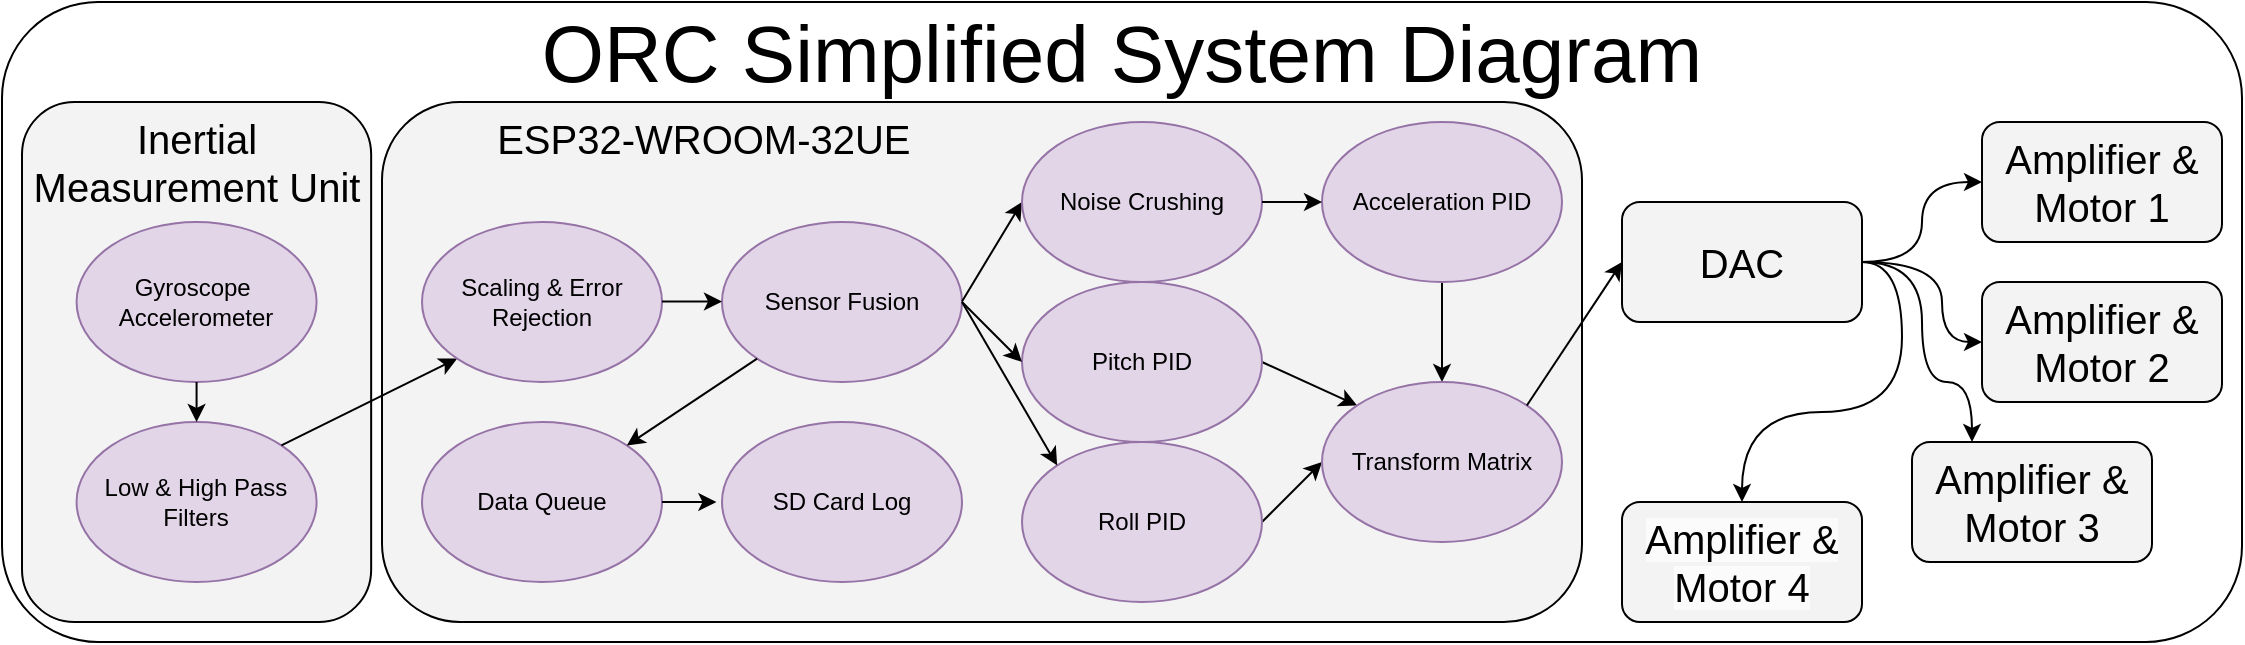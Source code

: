 <mxfile version="26.1.1">
  <diagram name="Page-1" id="j6DJivinUTmnrMrVy6ru">
    <mxGraphModel dx="1478" dy="797" grid="1" gridSize="10" guides="1" tooltips="1" connect="1" arrows="1" fold="1" page="1" pageScale="1" pageWidth="850" pageHeight="1100" math="0" shadow="0">
      <root>
        <mxCell id="0" />
        <mxCell id="1" parent="0" />
        <mxCell id="X6q3V4Yi2Z0Jdoqjkr0T-46" value="" style="rounded=1;whiteSpace=wrap;html=1;" vertex="1" parent="1">
          <mxGeometry x="50" y="510" width="1120" height="320" as="geometry" />
        </mxCell>
        <mxCell id="X6q3V4Yi2Z0Jdoqjkr0T-10" value="&lt;font style=&quot;font-size: 20px;&quot;&gt;&amp;nbsp; &amp;nbsp; &amp;nbsp; &amp;nbsp; &amp;nbsp; ESP32-WROOM-32UE&lt;/font&gt;" style="rounded=1;whiteSpace=wrap;html=1;verticalAlign=top;align=left;fillColor=#F3F3F3;" vertex="1" parent="1">
          <mxGeometry x="240" y="560" width="600" height="260" as="geometry" />
        </mxCell>
        <mxCell id="X6q3V4Yi2Z0Jdoqjkr0T-3" value="&lt;font style=&quot;font-size: 20px;&quot;&gt;Inertial Measurement Unit&lt;/font&gt;" style="rounded=1;whiteSpace=wrap;html=1;verticalAlign=top;fillColor=#F3F3F3;" vertex="1" parent="1">
          <mxGeometry x="60" y="560" width="174.58" height="260" as="geometry" />
        </mxCell>
        <mxCell id="X6q3V4Yi2Z0Jdoqjkr0T-1" value="Gyroscope&amp;nbsp;&lt;div&gt;Accelerometer&lt;/div&gt;" style="ellipse;whiteSpace=wrap;html=1;fillColor=#e1d5e7;strokeColor=#9673a6;" vertex="1" parent="1">
          <mxGeometry x="87.29" y="620" width="120" height="80" as="geometry" />
        </mxCell>
        <mxCell id="X6q3V4Yi2Z0Jdoqjkr0T-2" value="Low &amp;amp; High Pass Filters" style="ellipse;whiteSpace=wrap;html=1;fillColor=#e1d5e7;strokeColor=#9673a6;" vertex="1" parent="1">
          <mxGeometry x="87.29" y="720" width="120" height="80" as="geometry" />
        </mxCell>
        <mxCell id="X6q3V4Yi2Z0Jdoqjkr0T-4" value="" style="endArrow=classic;html=1;rounded=0;exitX=0.5;exitY=1;exitDx=0;exitDy=0;entryX=0.5;entryY=0;entryDx=0;entryDy=0;" edge="1" parent="1" source="X6q3V4Yi2Z0Jdoqjkr0T-1" target="X6q3V4Yi2Z0Jdoqjkr0T-2">
          <mxGeometry width="50" height="50" relative="1" as="geometry">
            <mxPoint x="264.58" y="620" as="sourcePoint" />
            <mxPoint x="314.58" y="570" as="targetPoint" />
          </mxGeometry>
        </mxCell>
        <mxCell id="X6q3V4Yi2Z0Jdoqjkr0T-8" value="" style="endArrow=classic;html=1;rounded=0;exitX=1;exitY=0;exitDx=0;exitDy=0;entryX=0;entryY=1;entryDx=0;entryDy=0;align=right;" edge="1" parent="1" source="X6q3V4Yi2Z0Jdoqjkr0T-2" target="X6q3V4Yi2Z0Jdoqjkr0T-11">
          <mxGeometry width="50" height="50" relative="1" as="geometry">
            <mxPoint x="160" y="659.83" as="sourcePoint" />
            <mxPoint x="240" y="659.83" as="targetPoint" />
          </mxGeometry>
        </mxCell>
        <mxCell id="X6q3V4Yi2Z0Jdoqjkr0T-11" value="Scaling &amp;amp; Error Rejection" style="ellipse;whiteSpace=wrap;html=1;fillColor=#e1d5e7;strokeColor=#9673a6;" vertex="1" parent="1">
          <mxGeometry x="260" y="620" width="120" height="80" as="geometry" />
        </mxCell>
        <mxCell id="X6q3V4Yi2Z0Jdoqjkr0T-12" value="Sensor Fusion" style="ellipse;whiteSpace=wrap;html=1;fillColor=#e1d5e7;strokeColor=#9673a6;" vertex="1" parent="1">
          <mxGeometry x="410" y="620" width="120" height="80" as="geometry" />
        </mxCell>
        <mxCell id="X6q3V4Yi2Z0Jdoqjkr0T-13" value="Data Queue" style="ellipse;whiteSpace=wrap;html=1;fillColor=#e1d5e7;strokeColor=#9673a6;" vertex="1" parent="1">
          <mxGeometry x="260" y="720" width="120" height="80" as="geometry" />
        </mxCell>
        <mxCell id="X6q3V4Yi2Z0Jdoqjkr0T-15" value="" style="endArrow=classic;html=1;rounded=0;exitX=1;exitY=0.5;exitDx=0;exitDy=0;entryX=0;entryY=0.5;entryDx=0;entryDy=0;" edge="1" parent="1">
          <mxGeometry width="50" height="50" relative="1" as="geometry">
            <mxPoint x="380" y="659.76" as="sourcePoint" />
            <mxPoint x="410" y="659.76" as="targetPoint" />
          </mxGeometry>
        </mxCell>
        <mxCell id="X6q3V4Yi2Z0Jdoqjkr0T-16" value="" style="endArrow=classic;html=1;rounded=0;exitX=1;exitY=0.5;exitDx=0;exitDy=0;entryX=0;entryY=0.5;entryDx=0;entryDy=0;" edge="1" parent="1" target="X6q3V4Yi2Z0Jdoqjkr0T-17">
          <mxGeometry width="50" height="50" relative="1" as="geometry">
            <mxPoint x="530" y="659.76" as="sourcePoint" />
            <mxPoint x="560" y="659.76" as="targetPoint" />
          </mxGeometry>
        </mxCell>
        <mxCell id="X6q3V4Yi2Z0Jdoqjkr0T-17" value="Noise Crushing" style="ellipse;whiteSpace=wrap;html=1;fillColor=#e1d5e7;strokeColor=#9673a6;" vertex="1" parent="1">
          <mxGeometry x="560" y="570" width="120" height="80" as="geometry" />
        </mxCell>
        <mxCell id="X6q3V4Yi2Z0Jdoqjkr0T-18" value="" style="endArrow=classic;html=1;rounded=0;exitX=0;exitY=1;exitDx=0;exitDy=0;entryX=1;entryY=0;entryDx=0;entryDy=0;" edge="1" parent="1" source="X6q3V4Yi2Z0Jdoqjkr0T-12" target="X6q3V4Yi2Z0Jdoqjkr0T-13">
          <mxGeometry width="50" height="50" relative="1" as="geometry">
            <mxPoint x="420" y="640" as="sourcePoint" />
            <mxPoint x="470" y="590" as="targetPoint" />
          </mxGeometry>
        </mxCell>
        <mxCell id="X6q3V4Yi2Z0Jdoqjkr0T-19" value="SD Card Log" style="ellipse;whiteSpace=wrap;html=1;fillColor=#e1d5e7;strokeColor=#9673a6;" vertex="1" parent="1">
          <mxGeometry x="410" y="720" width="120" height="80" as="geometry" />
        </mxCell>
        <mxCell id="X6q3V4Yi2Z0Jdoqjkr0T-20" style="edgeStyle=orthogonalEdgeStyle;rounded=0;orthogonalLoop=1;jettySize=auto;html=1;exitX=1;exitY=0.5;exitDx=0;exitDy=0;entryX=-0.023;entryY=0.496;entryDx=0;entryDy=0;entryPerimeter=0;" edge="1" parent="1" source="X6q3V4Yi2Z0Jdoqjkr0T-13" target="X6q3V4Yi2Z0Jdoqjkr0T-19">
          <mxGeometry relative="1" as="geometry" />
        </mxCell>
        <mxCell id="X6q3V4Yi2Z0Jdoqjkr0T-52" style="edgeStyle=orthogonalEdgeStyle;rounded=0;orthogonalLoop=1;jettySize=auto;html=1;entryX=0.5;entryY=0;entryDx=0;entryDy=0;" edge="1" parent="1" source="X6q3V4Yi2Z0Jdoqjkr0T-21" target="X6q3V4Yi2Z0Jdoqjkr0T-27">
          <mxGeometry relative="1" as="geometry" />
        </mxCell>
        <mxCell id="X6q3V4Yi2Z0Jdoqjkr0T-21" value="Acceleration PID" style="ellipse;whiteSpace=wrap;html=1;fillColor=#e1d5e7;strokeColor=#9673a6;" vertex="1" parent="1">
          <mxGeometry x="710" y="570" width="120" height="80" as="geometry" />
        </mxCell>
        <mxCell id="X6q3V4Yi2Z0Jdoqjkr0T-53" style="rounded=0;orthogonalLoop=1;jettySize=auto;html=1;exitX=1;exitY=0.5;exitDx=0;exitDy=0;entryX=0;entryY=0;entryDx=0;entryDy=0;" edge="1" parent="1" source="X6q3V4Yi2Z0Jdoqjkr0T-23" target="X6q3V4Yi2Z0Jdoqjkr0T-27">
          <mxGeometry relative="1" as="geometry" />
        </mxCell>
        <mxCell id="X6q3V4Yi2Z0Jdoqjkr0T-23" value="Pitch PID" style="ellipse;whiteSpace=wrap;html=1;fillColor=#e1d5e7;strokeColor=#9673a6;" vertex="1" parent="1">
          <mxGeometry x="560" y="650" width="120" height="80" as="geometry" />
        </mxCell>
        <mxCell id="X6q3V4Yi2Z0Jdoqjkr0T-54" style="rounded=0;orthogonalLoop=1;jettySize=auto;html=1;entryX=0;entryY=0.5;entryDx=0;entryDy=0;exitX=1;exitY=0.5;exitDx=0;exitDy=0;" edge="1" parent="1" source="X6q3V4Yi2Z0Jdoqjkr0T-24" target="X6q3V4Yi2Z0Jdoqjkr0T-27">
          <mxGeometry relative="1" as="geometry" />
        </mxCell>
        <mxCell id="X6q3V4Yi2Z0Jdoqjkr0T-24" value="Roll PID" style="ellipse;whiteSpace=wrap;html=1;fillColor=#e1d5e7;strokeColor=#9673a6;" vertex="1" parent="1">
          <mxGeometry x="560" y="730" width="120" height="80" as="geometry" />
        </mxCell>
        <mxCell id="X6q3V4Yi2Z0Jdoqjkr0T-27" value="Transform Matrix" style="ellipse;whiteSpace=wrap;html=1;fillColor=#e1d5e7;strokeColor=#9673a6;" vertex="1" parent="1">
          <mxGeometry x="710" y="700" width="120" height="80" as="geometry" />
        </mxCell>
        <mxCell id="X6q3V4Yi2Z0Jdoqjkr0T-39" style="edgeStyle=orthogonalEdgeStyle;rounded=0;orthogonalLoop=1;jettySize=auto;html=1;exitX=1;exitY=0.5;exitDx=0;exitDy=0;entryX=0;entryY=0.5;entryDx=0;entryDy=0;curved=1;" edge="1" parent="1" source="X6q3V4Yi2Z0Jdoqjkr0T-32" target="X6q3V4Yi2Z0Jdoqjkr0T-35">
          <mxGeometry relative="1" as="geometry" />
        </mxCell>
        <mxCell id="X6q3V4Yi2Z0Jdoqjkr0T-32" value="&lt;font style=&quot;font-size: 20px;&quot;&gt;DAC&lt;/font&gt;" style="rounded=1;whiteSpace=wrap;html=1;fillColor=#F3F3F3;" vertex="1" parent="1">
          <mxGeometry x="860" y="610" width="120" height="60" as="geometry" />
        </mxCell>
        <mxCell id="X6q3V4Yi2Z0Jdoqjkr0T-35" value="&lt;font style=&quot;font-size: 20px;&quot;&gt;Amplifier &amp;amp; Motor 1&lt;/font&gt;" style="rounded=1;whiteSpace=wrap;html=1;fillColor=#F3F3F3;" vertex="1" parent="1">
          <mxGeometry x="1040" y="570" width="120" height="60" as="geometry" />
        </mxCell>
        <mxCell id="X6q3V4Yi2Z0Jdoqjkr0T-36" value="&lt;font style=&quot;font-size: 20px;&quot;&gt;Amplifier &amp;amp; Motor 2&lt;/font&gt;" style="rounded=1;whiteSpace=wrap;html=1;fillColor=#F3F3F3;" vertex="1" parent="1">
          <mxGeometry x="1040" y="650" width="120" height="60" as="geometry" />
        </mxCell>
        <mxCell id="X6q3V4Yi2Z0Jdoqjkr0T-37" value="&lt;font style=&quot;font-size: 20px;&quot;&gt;Amplifier &amp;amp; Motor 3&lt;/font&gt;" style="rounded=1;whiteSpace=wrap;html=1;fillColor=#F3F3F3;" vertex="1" parent="1">
          <mxGeometry x="1005" y="730" width="120" height="60" as="geometry" />
        </mxCell>
        <mxCell id="X6q3V4Yi2Z0Jdoqjkr0T-38" value="&lt;font style=&quot;font-size: 20px;&quot;&gt;&lt;span style=&quot;color: rgb(0, 0, 0); font-family: Helvetica; font-style: normal; font-variant-ligatures: normal; font-variant-caps: normal; font-weight: 400; letter-spacing: normal; orphans: 2; text-align: center; text-indent: 0px; text-transform: none; widows: 2; word-spacing: 0px; -webkit-text-stroke-width: 0px; white-space: normal; background-color: rgb(251, 251, 251); text-decoration-thickness: initial; text-decoration-style: initial; text-decoration-color: initial; float: none; display: inline !important;&quot;&gt;Amplifier &amp;amp; Motor 4&lt;/span&gt;&lt;br&gt;&lt;/font&gt;" style="rounded=1;whiteSpace=wrap;html=1;fillColor=#F3F3F3;" vertex="1" parent="1">
          <mxGeometry x="860" y="760" width="120" height="60" as="geometry" />
        </mxCell>
        <mxCell id="X6q3V4Yi2Z0Jdoqjkr0T-41" style="edgeStyle=orthogonalEdgeStyle;rounded=0;orthogonalLoop=1;jettySize=auto;html=1;exitX=1;exitY=0.5;exitDx=0;exitDy=0;entryX=0;entryY=0.5;entryDx=0;entryDy=0;curved=1;" edge="1" parent="1" source="X6q3V4Yi2Z0Jdoqjkr0T-32" target="X6q3V4Yi2Z0Jdoqjkr0T-36">
          <mxGeometry relative="1" as="geometry">
            <mxPoint x="1050" y="700" as="sourcePoint" />
            <mxPoint x="1130" y="610" as="targetPoint" />
            <Array as="points">
              <mxPoint x="1020" y="640" />
              <mxPoint x="1020" y="680" />
            </Array>
          </mxGeometry>
        </mxCell>
        <mxCell id="X6q3V4Yi2Z0Jdoqjkr0T-42" style="edgeStyle=orthogonalEdgeStyle;rounded=0;orthogonalLoop=1;jettySize=auto;html=1;exitX=1;exitY=0.5;exitDx=0;exitDy=0;entryX=0.25;entryY=0;entryDx=0;entryDy=0;curved=1;" edge="1" parent="1" source="X6q3V4Yi2Z0Jdoqjkr0T-32" target="X6q3V4Yi2Z0Jdoqjkr0T-37">
          <mxGeometry relative="1" as="geometry">
            <mxPoint x="1050" y="700" as="sourcePoint" />
            <mxPoint x="1130" y="670" as="targetPoint" />
            <Array as="points">
              <mxPoint x="1010" y="640" />
              <mxPoint x="1010" y="700" />
              <mxPoint x="1035" y="700" />
            </Array>
          </mxGeometry>
        </mxCell>
        <mxCell id="X6q3V4Yi2Z0Jdoqjkr0T-43" style="edgeStyle=orthogonalEdgeStyle;rounded=0;orthogonalLoop=1;jettySize=auto;html=1;exitX=1;exitY=0.5;exitDx=0;exitDy=0;entryX=0.5;entryY=0;entryDx=0;entryDy=0;curved=1;" edge="1" parent="1" source="X6q3V4Yi2Z0Jdoqjkr0T-32" target="X6q3V4Yi2Z0Jdoqjkr0T-38">
          <mxGeometry relative="1" as="geometry">
            <mxPoint x="1060" y="710" as="sourcePoint" />
            <mxPoint x="1140" y="680" as="targetPoint" />
            <Array as="points">
              <mxPoint x="1000" y="640" />
              <mxPoint x="1000" y="715" />
              <mxPoint x="920" y="715" />
            </Array>
          </mxGeometry>
        </mxCell>
        <mxCell id="X6q3V4Yi2Z0Jdoqjkr0T-44" value="&lt;font style=&quot;font-size: 40px;&quot;&gt;ORC Simplified System Diagram&lt;/font&gt;" style="text;html=1;align=center;verticalAlign=middle;whiteSpace=wrap;rounded=0;" vertex="1" parent="1">
          <mxGeometry x="230" y="520" width="760" height="30" as="geometry" />
        </mxCell>
        <mxCell id="X6q3V4Yi2Z0Jdoqjkr0T-48" value="" style="endArrow=classic;html=1;rounded=0;exitX=1;exitY=0;exitDx=0;exitDy=0;entryX=0;entryY=0.5;entryDx=0;entryDy=0;" edge="1" parent="1" source="X6q3V4Yi2Z0Jdoqjkr0T-27" target="X6q3V4Yi2Z0Jdoqjkr0T-32">
          <mxGeometry width="50" height="50" relative="1" as="geometry">
            <mxPoint x="860" y="640" as="sourcePoint" />
            <mxPoint x="910" y="590" as="targetPoint" />
          </mxGeometry>
        </mxCell>
        <mxCell id="X6q3V4Yi2Z0Jdoqjkr0T-49" value="" style="endArrow=classic;html=1;rounded=0;exitX=1;exitY=0.5;exitDx=0;exitDy=0;entryX=0;entryY=0.5;entryDx=0;entryDy=0;" edge="1" parent="1" source="X6q3V4Yi2Z0Jdoqjkr0T-17" target="X6q3V4Yi2Z0Jdoqjkr0T-21">
          <mxGeometry width="50" height="50" relative="1" as="geometry">
            <mxPoint x="700" y="720" as="sourcePoint" />
            <mxPoint x="750" y="670" as="targetPoint" />
          </mxGeometry>
        </mxCell>
        <mxCell id="X6q3V4Yi2Z0Jdoqjkr0T-50" value="" style="endArrow=classic;html=1;rounded=0;exitX=1;exitY=0.5;exitDx=0;exitDy=0;entryX=0;entryY=0.5;entryDx=0;entryDy=0;" edge="1" parent="1" source="X6q3V4Yi2Z0Jdoqjkr0T-12" target="X6q3V4Yi2Z0Jdoqjkr0T-23">
          <mxGeometry width="50" height="50" relative="1" as="geometry">
            <mxPoint x="700" y="720" as="sourcePoint" />
            <mxPoint x="750" y="670" as="targetPoint" />
          </mxGeometry>
        </mxCell>
        <mxCell id="X6q3V4Yi2Z0Jdoqjkr0T-51" value="" style="endArrow=classic;html=1;rounded=0;exitX=1;exitY=0.5;exitDx=0;exitDy=0;entryX=0;entryY=0;entryDx=0;entryDy=0;" edge="1" parent="1" source="X6q3V4Yi2Z0Jdoqjkr0T-12" target="X6q3V4Yi2Z0Jdoqjkr0T-24">
          <mxGeometry width="50" height="50" relative="1" as="geometry">
            <mxPoint x="700" y="720" as="sourcePoint" />
            <mxPoint x="750" y="670" as="targetPoint" />
          </mxGeometry>
        </mxCell>
      </root>
    </mxGraphModel>
  </diagram>
</mxfile>
